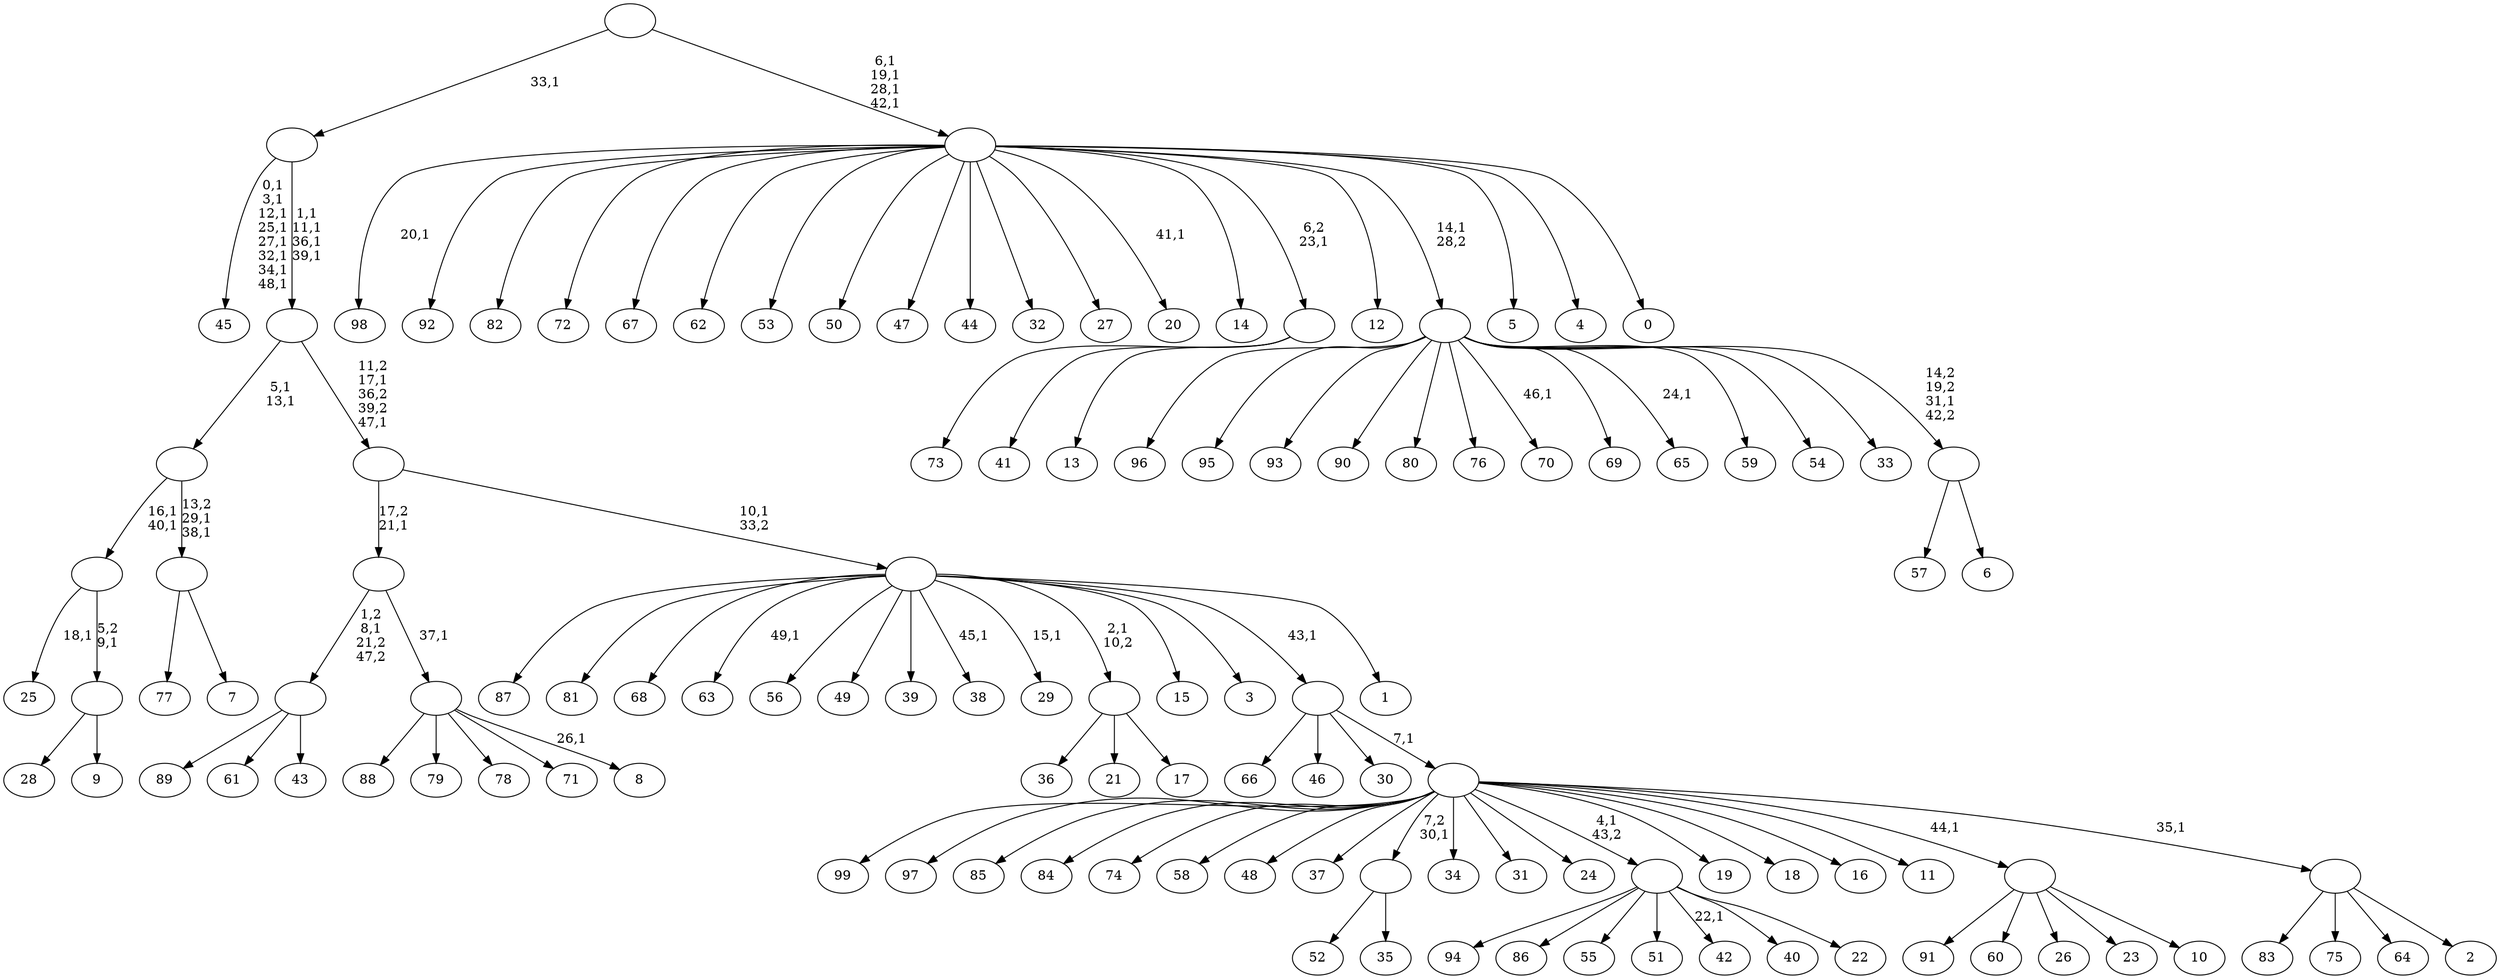 digraph T {
	150 [label="99"]
	149 [label="98"]
	147 [label="97"]
	146 [label="96"]
	145 [label="95"]
	144 [label="94"]
	143 [label="93"]
	142 [label="92"]
	141 [label="91"]
	140 [label="90"]
	139 [label="89"]
	138 [label="88"]
	137 [label="87"]
	136 [label="86"]
	135 [label="85"]
	134 [label="84"]
	133 [label="83"]
	132 [label="82"]
	131 [label="81"]
	130 [label="80"]
	129 [label="79"]
	128 [label="78"]
	127 [label="77"]
	126 [label="76"]
	125 [label="75"]
	124 [label="74"]
	123 [label="73"]
	122 [label="72"]
	121 [label="71"]
	120 [label="70"]
	118 [label="69"]
	117 [label="68"]
	116 [label="67"]
	115 [label="66"]
	114 [label="65"]
	112 [label="64"]
	111 [label="63"]
	109 [label="62"]
	108 [label="61"]
	107 [label="60"]
	106 [label="59"]
	105 [label="58"]
	104 [label="57"]
	103 [label="56"]
	102 [label="55"]
	101 [label="54"]
	100 [label="53"]
	99 [label="52"]
	98 [label="51"]
	97 [label="50"]
	96 [label="49"]
	95 [label="48"]
	94 [label="47"]
	93 [label="46"]
	92 [label="45"]
	83 [label="44"]
	82 [label="43"]
	81 [label=""]
	80 [label="42"]
	78 [label="41"]
	77 [label="40"]
	76 [label="39"]
	75 [label="38"]
	73 [label="37"]
	72 [label="36"]
	71 [label="35"]
	70 [label=""]
	69 [label="34"]
	68 [label="33"]
	67 [label="32"]
	66 [label="31"]
	65 [label="30"]
	64 [label="29"]
	62 [label="28"]
	61 [label="27"]
	60 [label="26"]
	59 [label="25"]
	57 [label="24"]
	56 [label="23"]
	55 [label="22"]
	54 [label=""]
	53 [label="21"]
	52 [label="20"]
	50 [label="19"]
	49 [label="18"]
	48 [label="17"]
	47 [label=""]
	46 [label="16"]
	45 [label="15"]
	44 [label="14"]
	43 [label="13"]
	42 [label=""]
	41 [label="12"]
	40 [label="11"]
	39 [label="10"]
	38 [label=""]
	37 [label="9"]
	36 [label=""]
	35 [label=""]
	33 [label="8"]
	31 [label=""]
	30 [label=""]
	29 [label="7"]
	28 [label=""]
	26 [label=""]
	24 [label="6"]
	23 [label=""]
	22 [label=""]
	21 [label="5"]
	20 [label="4"]
	19 [label="3"]
	18 [label="2"]
	17 [label=""]
	16 [label=""]
	15 [label=""]
	14 [label="1"]
	13 [label=""]
	12 [label=""]
	10 [label=""]
	6 [label=""]
	5 [label="0"]
	4 [label=""]
	0 [label=""]
	81 -> 139 [label=""]
	81 -> 108 [label=""]
	81 -> 82 [label=""]
	70 -> 99 [label=""]
	70 -> 71 [label=""]
	54 -> 80 [label="22,1"]
	54 -> 144 [label=""]
	54 -> 136 [label=""]
	54 -> 102 [label=""]
	54 -> 98 [label=""]
	54 -> 77 [label=""]
	54 -> 55 [label=""]
	47 -> 72 [label=""]
	47 -> 53 [label=""]
	47 -> 48 [label=""]
	42 -> 123 [label=""]
	42 -> 78 [label=""]
	42 -> 43 [label=""]
	38 -> 141 [label=""]
	38 -> 107 [label=""]
	38 -> 60 [label=""]
	38 -> 56 [label=""]
	38 -> 39 [label=""]
	36 -> 62 [label=""]
	36 -> 37 [label=""]
	35 -> 59 [label="18,1"]
	35 -> 36 [label="5,2\n9,1"]
	31 -> 33 [label="26,1"]
	31 -> 138 [label=""]
	31 -> 129 [label=""]
	31 -> 128 [label=""]
	31 -> 121 [label=""]
	30 -> 81 [label="1,2\n8,1\n21,2\n47,2"]
	30 -> 31 [label="37,1"]
	28 -> 127 [label=""]
	28 -> 29 [label=""]
	26 -> 28 [label="13,2\n29,1\n38,1"]
	26 -> 35 [label="16,1\n40,1"]
	23 -> 104 [label=""]
	23 -> 24 [label=""]
	22 -> 114 [label="24,1"]
	22 -> 120 [label="46,1"]
	22 -> 146 [label=""]
	22 -> 145 [label=""]
	22 -> 143 [label=""]
	22 -> 140 [label=""]
	22 -> 130 [label=""]
	22 -> 126 [label=""]
	22 -> 118 [label=""]
	22 -> 106 [label=""]
	22 -> 101 [label=""]
	22 -> 68 [label=""]
	22 -> 23 [label="14,2\n19,2\n31,1\n42,2"]
	17 -> 133 [label=""]
	17 -> 125 [label=""]
	17 -> 112 [label=""]
	17 -> 18 [label=""]
	16 -> 150 [label=""]
	16 -> 147 [label=""]
	16 -> 135 [label=""]
	16 -> 134 [label=""]
	16 -> 124 [label=""]
	16 -> 105 [label=""]
	16 -> 95 [label=""]
	16 -> 73 [label=""]
	16 -> 70 [label="7,2\n30,1"]
	16 -> 69 [label=""]
	16 -> 66 [label=""]
	16 -> 57 [label=""]
	16 -> 54 [label="4,1\n43,2"]
	16 -> 50 [label=""]
	16 -> 49 [label=""]
	16 -> 46 [label=""]
	16 -> 40 [label=""]
	16 -> 38 [label="44,1"]
	16 -> 17 [label="35,1"]
	15 -> 115 [label=""]
	15 -> 93 [label=""]
	15 -> 65 [label=""]
	15 -> 16 [label="7,1"]
	13 -> 64 [label="15,1"]
	13 -> 75 [label="45,1"]
	13 -> 111 [label="49,1"]
	13 -> 137 [label=""]
	13 -> 131 [label=""]
	13 -> 117 [label=""]
	13 -> 103 [label=""]
	13 -> 96 [label=""]
	13 -> 76 [label=""]
	13 -> 47 [label="2,1\n10,2"]
	13 -> 45 [label=""]
	13 -> 19 [label=""]
	13 -> 15 [label="43,1"]
	13 -> 14 [label=""]
	12 -> 30 [label="17,2\n21,1"]
	12 -> 13 [label="10,1\n33,2"]
	10 -> 12 [label="11,2\n17,1\n36,2\n39,2\n47,1"]
	10 -> 26 [label="5,1\n13,1"]
	6 -> 10 [label="1,1\n11,1\n36,1\n39,1"]
	6 -> 92 [label="0,1\n3,1\n12,1\n25,1\n27,1\n32,1\n34,1\n48,1"]
	4 -> 52 [label="41,1"]
	4 -> 149 [label="20,1"]
	4 -> 142 [label=""]
	4 -> 132 [label=""]
	4 -> 122 [label=""]
	4 -> 116 [label=""]
	4 -> 109 [label=""]
	4 -> 100 [label=""]
	4 -> 97 [label=""]
	4 -> 94 [label=""]
	4 -> 83 [label=""]
	4 -> 67 [label=""]
	4 -> 61 [label=""]
	4 -> 44 [label=""]
	4 -> 42 [label="6,2\n23,1"]
	4 -> 41 [label=""]
	4 -> 22 [label="14,1\n28,2"]
	4 -> 21 [label=""]
	4 -> 20 [label=""]
	4 -> 5 [label=""]
	0 -> 4 [label="6,1\n19,1\n28,1\n42,1"]
	0 -> 6 [label="33,1"]
}
